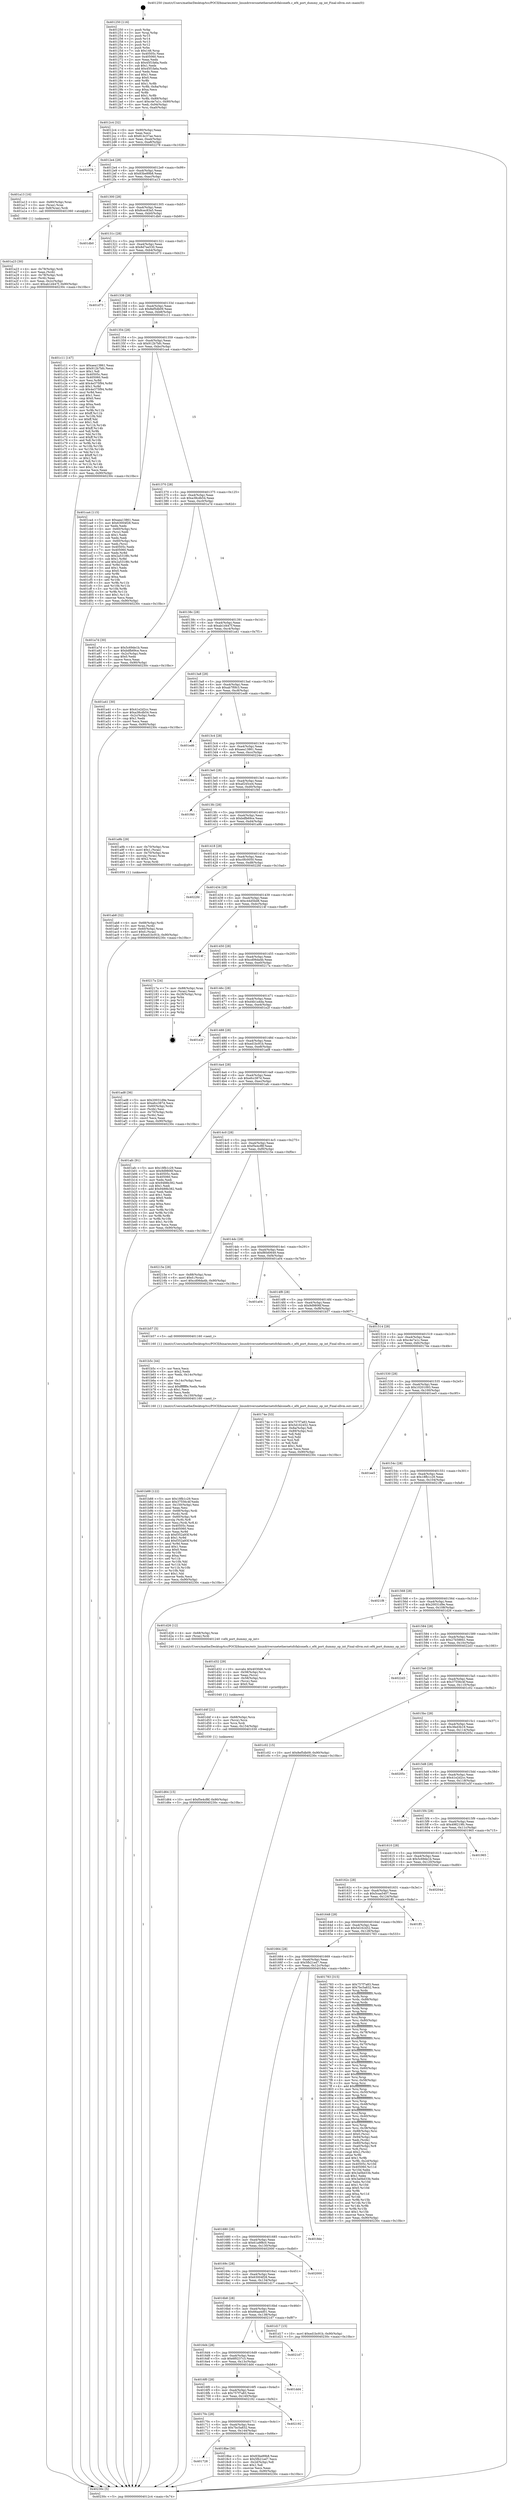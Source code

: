 digraph "0x401250" {
  label = "0x401250 (/mnt/c/Users/mathe/Desktop/tcc/POCII/binaries/extr_linuxdriversnetethernetsfcfalconefx.c_ef4_port_dummy_op_int_Final-ollvm.out::main(0))"
  labelloc = "t"
  node[shape=record]

  Entry [label="",width=0.3,height=0.3,shape=circle,fillcolor=black,style=filled]
  "0x4012c4" [label="{
     0x4012c4 [32]\l
     | [instrs]\l
     &nbsp;&nbsp;0x4012c4 \<+6\>: mov -0x90(%rbp),%eax\l
     &nbsp;&nbsp;0x4012ca \<+2\>: mov %eax,%ecx\l
     &nbsp;&nbsp;0x4012cc \<+6\>: sub $0x814c37ae,%ecx\l
     &nbsp;&nbsp;0x4012d2 \<+6\>: mov %eax,-0xa4(%rbp)\l
     &nbsp;&nbsp;0x4012d8 \<+6\>: mov %ecx,-0xa8(%rbp)\l
     &nbsp;&nbsp;0x4012de \<+6\>: je 0000000000402278 \<main+0x1028\>\l
  }"]
  "0x402278" [label="{
     0x402278\l
  }", style=dashed]
  "0x4012e4" [label="{
     0x4012e4 [28]\l
     | [instrs]\l
     &nbsp;&nbsp;0x4012e4 \<+5\>: jmp 00000000004012e9 \<main+0x99\>\l
     &nbsp;&nbsp;0x4012e9 \<+6\>: mov -0xa4(%rbp),%eax\l
     &nbsp;&nbsp;0x4012ef \<+5\>: sub $0x83be89b8,%eax\l
     &nbsp;&nbsp;0x4012f4 \<+6\>: mov %eax,-0xac(%rbp)\l
     &nbsp;&nbsp;0x4012fa \<+6\>: je 0000000000401a13 \<main+0x7c3\>\l
  }"]
  Exit [label="",width=0.3,height=0.3,shape=circle,fillcolor=black,style=filled,peripheries=2]
  "0x401a13" [label="{
     0x401a13 [16]\l
     | [instrs]\l
     &nbsp;&nbsp;0x401a13 \<+4\>: mov -0x80(%rbp),%rax\l
     &nbsp;&nbsp;0x401a17 \<+3\>: mov (%rax),%rax\l
     &nbsp;&nbsp;0x401a1a \<+4\>: mov 0x8(%rax),%rdi\l
     &nbsp;&nbsp;0x401a1e \<+5\>: call 0000000000401060 \<atoi@plt\>\l
     | [calls]\l
     &nbsp;&nbsp;0x401060 \{1\} (unknown)\l
  }"]
  "0x401300" [label="{
     0x401300 [28]\l
     | [instrs]\l
     &nbsp;&nbsp;0x401300 \<+5\>: jmp 0000000000401305 \<main+0xb5\>\l
     &nbsp;&nbsp;0x401305 \<+6\>: mov -0xa4(%rbp),%eax\l
     &nbsp;&nbsp;0x40130b \<+5\>: sub $0x8cec83a5,%eax\l
     &nbsp;&nbsp;0x401310 \<+6\>: mov %eax,-0xb0(%rbp)\l
     &nbsp;&nbsp;0x401316 \<+6\>: je 0000000000401db0 \<main+0xb60\>\l
  }"]
  "0x401d64" [label="{
     0x401d64 [15]\l
     | [instrs]\l
     &nbsp;&nbsp;0x401d64 \<+10\>: movl $0xf5e4cf8f,-0x90(%rbp)\l
     &nbsp;&nbsp;0x401d6e \<+5\>: jmp 000000000040230c \<main+0x10bc\>\l
  }"]
  "0x401db0" [label="{
     0x401db0\l
  }", style=dashed]
  "0x40131c" [label="{
     0x40131c [28]\l
     | [instrs]\l
     &nbsp;&nbsp;0x40131c \<+5\>: jmp 0000000000401321 \<main+0xd1\>\l
     &nbsp;&nbsp;0x401321 \<+6\>: mov -0xa4(%rbp),%eax\l
     &nbsp;&nbsp;0x401327 \<+5\>: sub $0x8d7ee530,%eax\l
     &nbsp;&nbsp;0x40132c \<+6\>: mov %eax,-0xb4(%rbp)\l
     &nbsp;&nbsp;0x401332 \<+6\>: je 0000000000401d73 \<main+0xb23\>\l
  }"]
  "0x401d4f" [label="{
     0x401d4f [21]\l
     | [instrs]\l
     &nbsp;&nbsp;0x401d4f \<+4\>: mov -0x68(%rbp),%rcx\l
     &nbsp;&nbsp;0x401d53 \<+3\>: mov (%rcx),%rcx\l
     &nbsp;&nbsp;0x401d56 \<+3\>: mov %rcx,%rdi\l
     &nbsp;&nbsp;0x401d59 \<+6\>: mov %eax,-0x154(%rbp)\l
     &nbsp;&nbsp;0x401d5f \<+5\>: call 0000000000401030 \<free@plt\>\l
     | [calls]\l
     &nbsp;&nbsp;0x401030 \{1\} (unknown)\l
  }"]
  "0x401d73" [label="{
     0x401d73\l
  }", style=dashed]
  "0x401338" [label="{
     0x401338 [28]\l
     | [instrs]\l
     &nbsp;&nbsp;0x401338 \<+5\>: jmp 000000000040133d \<main+0xed\>\l
     &nbsp;&nbsp;0x40133d \<+6\>: mov -0xa4(%rbp),%eax\l
     &nbsp;&nbsp;0x401343 \<+5\>: sub $0x8ef5db09,%eax\l
     &nbsp;&nbsp;0x401348 \<+6\>: mov %eax,-0xb8(%rbp)\l
     &nbsp;&nbsp;0x40134e \<+6\>: je 0000000000401c11 \<main+0x9c1\>\l
  }"]
  "0x401d32" [label="{
     0x401d32 [29]\l
     | [instrs]\l
     &nbsp;&nbsp;0x401d32 \<+10\>: movabs $0x4030d6,%rdi\l
     &nbsp;&nbsp;0x401d3c \<+4\>: mov -0x58(%rbp),%rcx\l
     &nbsp;&nbsp;0x401d40 \<+2\>: mov %eax,(%rcx)\l
     &nbsp;&nbsp;0x401d42 \<+4\>: mov -0x58(%rbp),%rcx\l
     &nbsp;&nbsp;0x401d46 \<+2\>: mov (%rcx),%esi\l
     &nbsp;&nbsp;0x401d48 \<+2\>: mov $0x0,%al\l
     &nbsp;&nbsp;0x401d4a \<+5\>: call 0000000000401040 \<printf@plt\>\l
     | [calls]\l
     &nbsp;&nbsp;0x401040 \{1\} (unknown)\l
  }"]
  "0x401c11" [label="{
     0x401c11 [147]\l
     | [instrs]\l
     &nbsp;&nbsp;0x401c11 \<+5\>: mov $0xaea13861,%eax\l
     &nbsp;&nbsp;0x401c16 \<+5\>: mov $0x912b7bfc,%ecx\l
     &nbsp;&nbsp;0x401c1b \<+2\>: mov $0x1,%dl\l
     &nbsp;&nbsp;0x401c1d \<+7\>: mov 0x40505c,%esi\l
     &nbsp;&nbsp;0x401c24 \<+7\>: mov 0x405060,%edi\l
     &nbsp;&nbsp;0x401c2b \<+3\>: mov %esi,%r8d\l
     &nbsp;&nbsp;0x401c2e \<+7\>: add $0x4e375f94,%r8d\l
     &nbsp;&nbsp;0x401c35 \<+4\>: sub $0x1,%r8d\l
     &nbsp;&nbsp;0x401c39 \<+7\>: sub $0x4e375f94,%r8d\l
     &nbsp;&nbsp;0x401c40 \<+4\>: imul %r8d,%esi\l
     &nbsp;&nbsp;0x401c44 \<+3\>: and $0x1,%esi\l
     &nbsp;&nbsp;0x401c47 \<+3\>: cmp $0x0,%esi\l
     &nbsp;&nbsp;0x401c4a \<+4\>: sete %r9b\l
     &nbsp;&nbsp;0x401c4e \<+3\>: cmp $0xa,%edi\l
     &nbsp;&nbsp;0x401c51 \<+4\>: setl %r10b\l
     &nbsp;&nbsp;0x401c55 \<+3\>: mov %r9b,%r11b\l
     &nbsp;&nbsp;0x401c58 \<+4\>: xor $0xff,%r11b\l
     &nbsp;&nbsp;0x401c5c \<+3\>: mov %r10b,%bl\l
     &nbsp;&nbsp;0x401c5f \<+3\>: xor $0xff,%bl\l
     &nbsp;&nbsp;0x401c62 \<+3\>: xor $0x1,%dl\l
     &nbsp;&nbsp;0x401c65 \<+3\>: mov %r11b,%r14b\l
     &nbsp;&nbsp;0x401c68 \<+4\>: and $0xff,%r14b\l
     &nbsp;&nbsp;0x401c6c \<+3\>: and %dl,%r9b\l
     &nbsp;&nbsp;0x401c6f \<+3\>: mov %bl,%r15b\l
     &nbsp;&nbsp;0x401c72 \<+4\>: and $0xff,%r15b\l
     &nbsp;&nbsp;0x401c76 \<+3\>: and %dl,%r10b\l
     &nbsp;&nbsp;0x401c79 \<+3\>: or %r9b,%r14b\l
     &nbsp;&nbsp;0x401c7c \<+3\>: or %r10b,%r15b\l
     &nbsp;&nbsp;0x401c7f \<+3\>: xor %r15b,%r14b\l
     &nbsp;&nbsp;0x401c82 \<+3\>: or %bl,%r11b\l
     &nbsp;&nbsp;0x401c85 \<+4\>: xor $0xff,%r11b\l
     &nbsp;&nbsp;0x401c89 \<+3\>: or $0x1,%dl\l
     &nbsp;&nbsp;0x401c8c \<+3\>: and %dl,%r11b\l
     &nbsp;&nbsp;0x401c8f \<+3\>: or %r11b,%r14b\l
     &nbsp;&nbsp;0x401c92 \<+4\>: test $0x1,%r14b\l
     &nbsp;&nbsp;0x401c96 \<+3\>: cmovne %ecx,%eax\l
     &nbsp;&nbsp;0x401c99 \<+6\>: mov %eax,-0x90(%rbp)\l
     &nbsp;&nbsp;0x401c9f \<+5\>: jmp 000000000040230c \<main+0x10bc\>\l
  }"]
  "0x401354" [label="{
     0x401354 [28]\l
     | [instrs]\l
     &nbsp;&nbsp;0x401354 \<+5\>: jmp 0000000000401359 \<main+0x109\>\l
     &nbsp;&nbsp;0x401359 \<+6\>: mov -0xa4(%rbp),%eax\l
     &nbsp;&nbsp;0x40135f \<+5\>: sub $0x912b7bfc,%eax\l
     &nbsp;&nbsp;0x401364 \<+6\>: mov %eax,-0xbc(%rbp)\l
     &nbsp;&nbsp;0x40136a \<+6\>: je 0000000000401ca4 \<main+0xa54\>\l
  }"]
  "0x401b88" [label="{
     0x401b88 [122]\l
     | [instrs]\l
     &nbsp;&nbsp;0x401b88 \<+5\>: mov $0x18fb1c29,%ecx\l
     &nbsp;&nbsp;0x401b8d \<+5\>: mov $0x37556c4f,%edx\l
     &nbsp;&nbsp;0x401b92 \<+6\>: mov -0x150(%rbp),%esi\l
     &nbsp;&nbsp;0x401b98 \<+3\>: imul %eax,%esi\l
     &nbsp;&nbsp;0x401b9b \<+4\>: mov -0x68(%rbp),%rdi\l
     &nbsp;&nbsp;0x401b9f \<+3\>: mov (%rdi),%rdi\l
     &nbsp;&nbsp;0x401ba2 \<+4\>: mov -0x60(%rbp),%r8\l
     &nbsp;&nbsp;0x401ba6 \<+3\>: movslq (%r8),%r8\l
     &nbsp;&nbsp;0x401ba9 \<+4\>: mov %esi,(%rdi,%r8,4)\l
     &nbsp;&nbsp;0x401bad \<+7\>: mov 0x40505c,%eax\l
     &nbsp;&nbsp;0x401bb4 \<+7\>: mov 0x405060,%esi\l
     &nbsp;&nbsp;0x401bbb \<+3\>: mov %eax,%r9d\l
     &nbsp;&nbsp;0x401bbe \<+7\>: sub $0xf352a93f,%r9d\l
     &nbsp;&nbsp;0x401bc5 \<+4\>: sub $0x1,%r9d\l
     &nbsp;&nbsp;0x401bc9 \<+7\>: add $0xf352a93f,%r9d\l
     &nbsp;&nbsp;0x401bd0 \<+4\>: imul %r9d,%eax\l
     &nbsp;&nbsp;0x401bd4 \<+3\>: and $0x1,%eax\l
     &nbsp;&nbsp;0x401bd7 \<+3\>: cmp $0x0,%eax\l
     &nbsp;&nbsp;0x401bda \<+4\>: sete %r10b\l
     &nbsp;&nbsp;0x401bde \<+3\>: cmp $0xa,%esi\l
     &nbsp;&nbsp;0x401be1 \<+4\>: setl %r11b\l
     &nbsp;&nbsp;0x401be5 \<+3\>: mov %r10b,%bl\l
     &nbsp;&nbsp;0x401be8 \<+3\>: and %r11b,%bl\l
     &nbsp;&nbsp;0x401beb \<+3\>: xor %r11b,%r10b\l
     &nbsp;&nbsp;0x401bee \<+3\>: or %r10b,%bl\l
     &nbsp;&nbsp;0x401bf1 \<+3\>: test $0x1,%bl\l
     &nbsp;&nbsp;0x401bf4 \<+3\>: cmovne %edx,%ecx\l
     &nbsp;&nbsp;0x401bf7 \<+6\>: mov %ecx,-0x90(%rbp)\l
     &nbsp;&nbsp;0x401bfd \<+5\>: jmp 000000000040230c \<main+0x10bc\>\l
  }"]
  "0x401ca4" [label="{
     0x401ca4 [115]\l
     | [instrs]\l
     &nbsp;&nbsp;0x401ca4 \<+5\>: mov $0xaea13861,%eax\l
     &nbsp;&nbsp;0x401ca9 \<+5\>: mov $0x63004f28,%ecx\l
     &nbsp;&nbsp;0x401cae \<+2\>: xor %edx,%edx\l
     &nbsp;&nbsp;0x401cb0 \<+4\>: mov -0x60(%rbp),%rsi\l
     &nbsp;&nbsp;0x401cb4 \<+2\>: mov (%rsi),%edi\l
     &nbsp;&nbsp;0x401cb6 \<+3\>: sub $0x1,%edx\l
     &nbsp;&nbsp;0x401cb9 \<+2\>: sub %edx,%edi\l
     &nbsp;&nbsp;0x401cbb \<+4\>: mov -0x60(%rbp),%rsi\l
     &nbsp;&nbsp;0x401cbf \<+2\>: mov %edi,(%rsi)\l
     &nbsp;&nbsp;0x401cc1 \<+7\>: mov 0x40505c,%edx\l
     &nbsp;&nbsp;0x401cc8 \<+7\>: mov 0x405060,%edi\l
     &nbsp;&nbsp;0x401ccf \<+3\>: mov %edx,%r8d\l
     &nbsp;&nbsp;0x401cd2 \<+7\>: sub $0x2a5318fc,%r8d\l
     &nbsp;&nbsp;0x401cd9 \<+4\>: sub $0x1,%r8d\l
     &nbsp;&nbsp;0x401cdd \<+7\>: add $0x2a5318fc,%r8d\l
     &nbsp;&nbsp;0x401ce4 \<+4\>: imul %r8d,%edx\l
     &nbsp;&nbsp;0x401ce8 \<+3\>: and $0x1,%edx\l
     &nbsp;&nbsp;0x401ceb \<+3\>: cmp $0x0,%edx\l
     &nbsp;&nbsp;0x401cee \<+4\>: sete %r9b\l
     &nbsp;&nbsp;0x401cf2 \<+3\>: cmp $0xa,%edi\l
     &nbsp;&nbsp;0x401cf5 \<+4\>: setl %r10b\l
     &nbsp;&nbsp;0x401cf9 \<+3\>: mov %r9b,%r11b\l
     &nbsp;&nbsp;0x401cfc \<+3\>: and %r10b,%r11b\l
     &nbsp;&nbsp;0x401cff \<+3\>: xor %r10b,%r9b\l
     &nbsp;&nbsp;0x401d02 \<+3\>: or %r9b,%r11b\l
     &nbsp;&nbsp;0x401d05 \<+4\>: test $0x1,%r11b\l
     &nbsp;&nbsp;0x401d09 \<+3\>: cmovne %ecx,%eax\l
     &nbsp;&nbsp;0x401d0c \<+6\>: mov %eax,-0x90(%rbp)\l
     &nbsp;&nbsp;0x401d12 \<+5\>: jmp 000000000040230c \<main+0x10bc\>\l
  }"]
  "0x401370" [label="{
     0x401370 [28]\l
     | [instrs]\l
     &nbsp;&nbsp;0x401370 \<+5\>: jmp 0000000000401375 \<main+0x125\>\l
     &nbsp;&nbsp;0x401375 \<+6\>: mov -0xa4(%rbp),%eax\l
     &nbsp;&nbsp;0x40137b \<+5\>: sub $0xa38cdb54,%eax\l
     &nbsp;&nbsp;0x401380 \<+6\>: mov %eax,-0xc0(%rbp)\l
     &nbsp;&nbsp;0x401386 \<+6\>: je 0000000000401a7d \<main+0x82d\>\l
  }"]
  "0x401b5c" [label="{
     0x401b5c [44]\l
     | [instrs]\l
     &nbsp;&nbsp;0x401b5c \<+2\>: xor %ecx,%ecx\l
     &nbsp;&nbsp;0x401b5e \<+5\>: mov $0x2,%edx\l
     &nbsp;&nbsp;0x401b63 \<+6\>: mov %edx,-0x14c(%rbp)\l
     &nbsp;&nbsp;0x401b69 \<+1\>: cltd\l
     &nbsp;&nbsp;0x401b6a \<+6\>: mov -0x14c(%rbp),%esi\l
     &nbsp;&nbsp;0x401b70 \<+2\>: idiv %esi\l
     &nbsp;&nbsp;0x401b72 \<+6\>: imul $0xfffffffe,%edx,%edx\l
     &nbsp;&nbsp;0x401b78 \<+3\>: sub $0x1,%ecx\l
     &nbsp;&nbsp;0x401b7b \<+2\>: sub %ecx,%edx\l
     &nbsp;&nbsp;0x401b7d \<+6\>: mov %edx,-0x150(%rbp)\l
     &nbsp;&nbsp;0x401b83 \<+5\>: call 0000000000401160 \<next_i\>\l
     | [calls]\l
     &nbsp;&nbsp;0x401160 \{1\} (/mnt/c/Users/mathe/Desktop/tcc/POCII/binaries/extr_linuxdriversnetethernetsfcfalconefx.c_ef4_port_dummy_op_int_Final-ollvm.out::next_i)\l
  }"]
  "0x401a7d" [label="{
     0x401a7d [30]\l
     | [instrs]\l
     &nbsp;&nbsp;0x401a7d \<+5\>: mov $0x5c69de1b,%eax\l
     &nbsp;&nbsp;0x401a82 \<+5\>: mov $0xbdfb69ce,%ecx\l
     &nbsp;&nbsp;0x401a87 \<+3\>: mov -0x2c(%rbp),%edx\l
     &nbsp;&nbsp;0x401a8a \<+3\>: cmp $0x0,%edx\l
     &nbsp;&nbsp;0x401a8d \<+3\>: cmove %ecx,%eax\l
     &nbsp;&nbsp;0x401a90 \<+6\>: mov %eax,-0x90(%rbp)\l
     &nbsp;&nbsp;0x401a96 \<+5\>: jmp 000000000040230c \<main+0x10bc\>\l
  }"]
  "0x40138c" [label="{
     0x40138c [28]\l
     | [instrs]\l
     &nbsp;&nbsp;0x40138c \<+5\>: jmp 0000000000401391 \<main+0x141\>\l
     &nbsp;&nbsp;0x401391 \<+6\>: mov -0xa4(%rbp),%eax\l
     &nbsp;&nbsp;0x401397 \<+5\>: sub $0xab1d447f,%eax\l
     &nbsp;&nbsp;0x40139c \<+6\>: mov %eax,-0xc4(%rbp)\l
     &nbsp;&nbsp;0x4013a2 \<+6\>: je 0000000000401a41 \<main+0x7f1\>\l
  }"]
  "0x401ab8" [label="{
     0x401ab8 [32]\l
     | [instrs]\l
     &nbsp;&nbsp;0x401ab8 \<+4\>: mov -0x68(%rbp),%rdi\l
     &nbsp;&nbsp;0x401abc \<+3\>: mov %rax,(%rdi)\l
     &nbsp;&nbsp;0x401abf \<+4\>: mov -0x60(%rbp),%rax\l
     &nbsp;&nbsp;0x401ac3 \<+6\>: movl $0x0,(%rax)\l
     &nbsp;&nbsp;0x401ac9 \<+10\>: movl $0xed1bc91b,-0x90(%rbp)\l
     &nbsp;&nbsp;0x401ad3 \<+5\>: jmp 000000000040230c \<main+0x10bc\>\l
  }"]
  "0x401a41" [label="{
     0x401a41 [30]\l
     | [instrs]\l
     &nbsp;&nbsp;0x401a41 \<+5\>: mov $0x41e2d2cc,%eax\l
     &nbsp;&nbsp;0x401a46 \<+5\>: mov $0xa38cdb54,%ecx\l
     &nbsp;&nbsp;0x401a4b \<+3\>: mov -0x2c(%rbp),%edx\l
     &nbsp;&nbsp;0x401a4e \<+3\>: cmp $0x1,%edx\l
     &nbsp;&nbsp;0x401a51 \<+3\>: cmovl %ecx,%eax\l
     &nbsp;&nbsp;0x401a54 \<+6\>: mov %eax,-0x90(%rbp)\l
     &nbsp;&nbsp;0x401a5a \<+5\>: jmp 000000000040230c \<main+0x10bc\>\l
  }"]
  "0x4013a8" [label="{
     0x4013a8 [28]\l
     | [instrs]\l
     &nbsp;&nbsp;0x4013a8 \<+5\>: jmp 00000000004013ad \<main+0x15d\>\l
     &nbsp;&nbsp;0x4013ad \<+6\>: mov -0xa4(%rbp),%eax\l
     &nbsp;&nbsp;0x4013b3 \<+5\>: sub $0xab7f0fc3,%eax\l
     &nbsp;&nbsp;0x4013b8 \<+6\>: mov %eax,-0xc8(%rbp)\l
     &nbsp;&nbsp;0x4013be \<+6\>: je 0000000000401ed6 \<main+0xc86\>\l
  }"]
  "0x401a23" [label="{
     0x401a23 [30]\l
     | [instrs]\l
     &nbsp;&nbsp;0x401a23 \<+4\>: mov -0x78(%rbp),%rdi\l
     &nbsp;&nbsp;0x401a27 \<+2\>: mov %eax,(%rdi)\l
     &nbsp;&nbsp;0x401a29 \<+4\>: mov -0x78(%rbp),%rdi\l
     &nbsp;&nbsp;0x401a2d \<+2\>: mov (%rdi),%eax\l
     &nbsp;&nbsp;0x401a2f \<+3\>: mov %eax,-0x2c(%rbp)\l
     &nbsp;&nbsp;0x401a32 \<+10\>: movl $0xab1d447f,-0x90(%rbp)\l
     &nbsp;&nbsp;0x401a3c \<+5\>: jmp 000000000040230c \<main+0x10bc\>\l
  }"]
  "0x401ed6" [label="{
     0x401ed6\l
  }", style=dashed]
  "0x4013c4" [label="{
     0x4013c4 [28]\l
     | [instrs]\l
     &nbsp;&nbsp;0x4013c4 \<+5\>: jmp 00000000004013c9 \<main+0x179\>\l
     &nbsp;&nbsp;0x4013c9 \<+6\>: mov -0xa4(%rbp),%eax\l
     &nbsp;&nbsp;0x4013cf \<+5\>: sub $0xaea13861,%eax\l
     &nbsp;&nbsp;0x4013d4 \<+6\>: mov %eax,-0xcc(%rbp)\l
     &nbsp;&nbsp;0x4013da \<+6\>: je 000000000040224e \<main+0xffe\>\l
  }"]
  "0x401728" [label="{
     0x401728\l
  }", style=dashed]
  "0x40224e" [label="{
     0x40224e\l
  }", style=dashed]
  "0x4013e0" [label="{
     0x4013e0 [28]\l
     | [instrs]\l
     &nbsp;&nbsp;0x4013e0 \<+5\>: jmp 00000000004013e5 \<main+0x195\>\l
     &nbsp;&nbsp;0x4013e5 \<+6\>: mov -0xa4(%rbp),%eax\l
     &nbsp;&nbsp;0x4013eb \<+5\>: sub $0xaf245ce4,%eax\l
     &nbsp;&nbsp;0x4013f0 \<+6\>: mov %eax,-0xd0(%rbp)\l
     &nbsp;&nbsp;0x4013f6 \<+6\>: je 0000000000401f40 \<main+0xcf0\>\l
  }"]
  "0x4018be" [label="{
     0x4018be [30]\l
     | [instrs]\l
     &nbsp;&nbsp;0x4018be \<+5\>: mov $0x83be89b8,%eax\l
     &nbsp;&nbsp;0x4018c3 \<+5\>: mov $0x5fb21ed7,%ecx\l
     &nbsp;&nbsp;0x4018c8 \<+3\>: mov -0x2d(%rbp),%dl\l
     &nbsp;&nbsp;0x4018cb \<+3\>: test $0x1,%dl\l
     &nbsp;&nbsp;0x4018ce \<+3\>: cmovne %ecx,%eax\l
     &nbsp;&nbsp;0x4018d1 \<+6\>: mov %eax,-0x90(%rbp)\l
     &nbsp;&nbsp;0x4018d7 \<+5\>: jmp 000000000040230c \<main+0x10bc\>\l
  }"]
  "0x401f40" [label="{
     0x401f40\l
  }", style=dashed]
  "0x4013fc" [label="{
     0x4013fc [28]\l
     | [instrs]\l
     &nbsp;&nbsp;0x4013fc \<+5\>: jmp 0000000000401401 \<main+0x1b1\>\l
     &nbsp;&nbsp;0x401401 \<+6\>: mov -0xa4(%rbp),%eax\l
     &nbsp;&nbsp;0x401407 \<+5\>: sub $0xbdfb69ce,%eax\l
     &nbsp;&nbsp;0x40140c \<+6\>: mov %eax,-0xd4(%rbp)\l
     &nbsp;&nbsp;0x401412 \<+6\>: je 0000000000401a9b \<main+0x84b\>\l
  }"]
  "0x40170c" [label="{
     0x40170c [28]\l
     | [instrs]\l
     &nbsp;&nbsp;0x40170c \<+5\>: jmp 0000000000401711 \<main+0x4c1\>\l
     &nbsp;&nbsp;0x401711 \<+6\>: mov -0xa4(%rbp),%eax\l
     &nbsp;&nbsp;0x401717 \<+5\>: sub $0x7bc5a832,%eax\l
     &nbsp;&nbsp;0x40171c \<+6\>: mov %eax,-0x144(%rbp)\l
     &nbsp;&nbsp;0x401722 \<+6\>: je 00000000004018be \<main+0x66e\>\l
  }"]
  "0x401a9b" [label="{
     0x401a9b [29]\l
     | [instrs]\l
     &nbsp;&nbsp;0x401a9b \<+4\>: mov -0x70(%rbp),%rax\l
     &nbsp;&nbsp;0x401a9f \<+6\>: movl $0x1,(%rax)\l
     &nbsp;&nbsp;0x401aa5 \<+4\>: mov -0x70(%rbp),%rax\l
     &nbsp;&nbsp;0x401aa9 \<+3\>: movslq (%rax),%rax\l
     &nbsp;&nbsp;0x401aac \<+4\>: shl $0x2,%rax\l
     &nbsp;&nbsp;0x401ab0 \<+3\>: mov %rax,%rdi\l
     &nbsp;&nbsp;0x401ab3 \<+5\>: call 0000000000401050 \<malloc@plt\>\l
     | [calls]\l
     &nbsp;&nbsp;0x401050 \{1\} (unknown)\l
  }"]
  "0x401418" [label="{
     0x401418 [28]\l
     | [instrs]\l
     &nbsp;&nbsp;0x401418 \<+5\>: jmp 000000000040141d \<main+0x1cd\>\l
     &nbsp;&nbsp;0x40141d \<+6\>: mov -0xa4(%rbp),%eax\l
     &nbsp;&nbsp;0x401423 \<+5\>: sub $0xc0fc0050,%eax\l
     &nbsp;&nbsp;0x401428 \<+6\>: mov %eax,-0xd8(%rbp)\l
     &nbsp;&nbsp;0x40142e \<+6\>: je 00000000004022fd \<main+0x10ad\>\l
  }"]
  "0x402192" [label="{
     0x402192\l
  }", style=dashed]
  "0x4022fd" [label="{
     0x4022fd\l
  }", style=dashed]
  "0x401434" [label="{
     0x401434 [28]\l
     | [instrs]\l
     &nbsp;&nbsp;0x401434 \<+5\>: jmp 0000000000401439 \<main+0x1e9\>\l
     &nbsp;&nbsp;0x401439 \<+6\>: mov -0xa4(%rbp),%eax\l
     &nbsp;&nbsp;0x40143f \<+5\>: sub $0xc44d5bd8,%eax\l
     &nbsp;&nbsp;0x401444 \<+6\>: mov %eax,-0xdc(%rbp)\l
     &nbsp;&nbsp;0x40144a \<+6\>: je 000000000040214f \<main+0xeff\>\l
  }"]
  "0x4016f0" [label="{
     0x4016f0 [28]\l
     | [instrs]\l
     &nbsp;&nbsp;0x4016f0 \<+5\>: jmp 00000000004016f5 \<main+0x4a5\>\l
     &nbsp;&nbsp;0x4016f5 \<+6\>: mov -0xa4(%rbp),%eax\l
     &nbsp;&nbsp;0x4016fb \<+5\>: sub $0x757f7a83,%eax\l
     &nbsp;&nbsp;0x401700 \<+6\>: mov %eax,-0x140(%rbp)\l
     &nbsp;&nbsp;0x401706 \<+6\>: je 0000000000402192 \<main+0xf42\>\l
  }"]
  "0x40214f" [label="{
     0x40214f\l
  }", style=dashed]
  "0x401450" [label="{
     0x401450 [28]\l
     | [instrs]\l
     &nbsp;&nbsp;0x401450 \<+5\>: jmp 0000000000401455 \<main+0x205\>\l
     &nbsp;&nbsp;0x401455 \<+6\>: mov -0xa4(%rbp),%eax\l
     &nbsp;&nbsp;0x40145b \<+5\>: sub $0xcd06da4b,%eax\l
     &nbsp;&nbsp;0x401460 \<+6\>: mov %eax,-0xe0(%rbp)\l
     &nbsp;&nbsp;0x401466 \<+6\>: je 000000000040217a \<main+0xf2a\>\l
  }"]
  "0x401dd4" [label="{
     0x401dd4\l
  }", style=dashed]
  "0x40217a" [label="{
     0x40217a [24]\l
     | [instrs]\l
     &nbsp;&nbsp;0x40217a \<+7\>: mov -0x88(%rbp),%rax\l
     &nbsp;&nbsp;0x402181 \<+2\>: mov (%rax),%eax\l
     &nbsp;&nbsp;0x402183 \<+4\>: lea -0x28(%rbp),%rsp\l
     &nbsp;&nbsp;0x402187 \<+1\>: pop %rbx\l
     &nbsp;&nbsp;0x402188 \<+2\>: pop %r12\l
     &nbsp;&nbsp;0x40218a \<+2\>: pop %r13\l
     &nbsp;&nbsp;0x40218c \<+2\>: pop %r14\l
     &nbsp;&nbsp;0x40218e \<+2\>: pop %r15\l
     &nbsp;&nbsp;0x402190 \<+1\>: pop %rbp\l
     &nbsp;&nbsp;0x402191 \<+1\>: ret\l
  }"]
  "0x40146c" [label="{
     0x40146c [28]\l
     | [instrs]\l
     &nbsp;&nbsp;0x40146c \<+5\>: jmp 0000000000401471 \<main+0x221\>\l
     &nbsp;&nbsp;0x401471 \<+6\>: mov -0xa4(%rbp),%eax\l
     &nbsp;&nbsp;0x401477 \<+5\>: sub $0xd4b1a4da,%eax\l
     &nbsp;&nbsp;0x40147c \<+6\>: mov %eax,-0xe4(%rbp)\l
     &nbsp;&nbsp;0x401482 \<+6\>: je 0000000000401e2f \<main+0xbdf\>\l
  }"]
  "0x4016d4" [label="{
     0x4016d4 [28]\l
     | [instrs]\l
     &nbsp;&nbsp;0x4016d4 \<+5\>: jmp 00000000004016d9 \<main+0x489\>\l
     &nbsp;&nbsp;0x4016d9 \<+6\>: mov -0xa4(%rbp),%eax\l
     &nbsp;&nbsp;0x4016df \<+5\>: sub $0x6f0237c3,%eax\l
     &nbsp;&nbsp;0x4016e4 \<+6\>: mov %eax,-0x13c(%rbp)\l
     &nbsp;&nbsp;0x4016ea \<+6\>: je 0000000000401dd4 \<main+0xb84\>\l
  }"]
  "0x401e2f" [label="{
     0x401e2f\l
  }", style=dashed]
  "0x401488" [label="{
     0x401488 [28]\l
     | [instrs]\l
     &nbsp;&nbsp;0x401488 \<+5\>: jmp 000000000040148d \<main+0x23d\>\l
     &nbsp;&nbsp;0x40148d \<+6\>: mov -0xa4(%rbp),%eax\l
     &nbsp;&nbsp;0x401493 \<+5\>: sub $0xed1bc91b,%eax\l
     &nbsp;&nbsp;0x401498 \<+6\>: mov %eax,-0xe8(%rbp)\l
     &nbsp;&nbsp;0x40149e \<+6\>: je 0000000000401ad8 \<main+0x888\>\l
  }"]
  "0x4021d7" [label="{
     0x4021d7\l
  }", style=dashed]
  "0x401ad8" [label="{
     0x401ad8 [36]\l
     | [instrs]\l
     &nbsp;&nbsp;0x401ad8 \<+5\>: mov $0x20031d9e,%eax\l
     &nbsp;&nbsp;0x401add \<+5\>: mov $0xefcc387d,%ecx\l
     &nbsp;&nbsp;0x401ae2 \<+4\>: mov -0x60(%rbp),%rdx\l
     &nbsp;&nbsp;0x401ae6 \<+2\>: mov (%rdx),%esi\l
     &nbsp;&nbsp;0x401ae8 \<+4\>: mov -0x70(%rbp),%rdx\l
     &nbsp;&nbsp;0x401aec \<+2\>: cmp (%rdx),%esi\l
     &nbsp;&nbsp;0x401aee \<+3\>: cmovl %ecx,%eax\l
     &nbsp;&nbsp;0x401af1 \<+6\>: mov %eax,-0x90(%rbp)\l
     &nbsp;&nbsp;0x401af7 \<+5\>: jmp 000000000040230c \<main+0x10bc\>\l
  }"]
  "0x4014a4" [label="{
     0x4014a4 [28]\l
     | [instrs]\l
     &nbsp;&nbsp;0x4014a4 \<+5\>: jmp 00000000004014a9 \<main+0x259\>\l
     &nbsp;&nbsp;0x4014a9 \<+6\>: mov -0xa4(%rbp),%eax\l
     &nbsp;&nbsp;0x4014af \<+5\>: sub $0xefcc387d,%eax\l
     &nbsp;&nbsp;0x4014b4 \<+6\>: mov %eax,-0xec(%rbp)\l
     &nbsp;&nbsp;0x4014ba \<+6\>: je 0000000000401afc \<main+0x8ac\>\l
  }"]
  "0x4016b8" [label="{
     0x4016b8 [28]\l
     | [instrs]\l
     &nbsp;&nbsp;0x4016b8 \<+5\>: jmp 00000000004016bd \<main+0x46d\>\l
     &nbsp;&nbsp;0x4016bd \<+6\>: mov -0xa4(%rbp),%eax\l
     &nbsp;&nbsp;0x4016c3 \<+5\>: sub $0x66aa4d01,%eax\l
     &nbsp;&nbsp;0x4016c8 \<+6\>: mov %eax,-0x138(%rbp)\l
     &nbsp;&nbsp;0x4016ce \<+6\>: je 00000000004021d7 \<main+0xf87\>\l
  }"]
  "0x401afc" [label="{
     0x401afc [91]\l
     | [instrs]\l
     &nbsp;&nbsp;0x401afc \<+5\>: mov $0x18fb1c29,%eax\l
     &nbsp;&nbsp;0x401b01 \<+5\>: mov $0x9d9806f,%ecx\l
     &nbsp;&nbsp;0x401b06 \<+7\>: mov 0x40505c,%edx\l
     &nbsp;&nbsp;0x401b0d \<+7\>: mov 0x405060,%esi\l
     &nbsp;&nbsp;0x401b14 \<+2\>: mov %edx,%edi\l
     &nbsp;&nbsp;0x401b16 \<+6\>: sub $0x9488b382,%edi\l
     &nbsp;&nbsp;0x401b1c \<+3\>: sub $0x1,%edi\l
     &nbsp;&nbsp;0x401b1f \<+6\>: add $0x9488b382,%edi\l
     &nbsp;&nbsp;0x401b25 \<+3\>: imul %edi,%edx\l
     &nbsp;&nbsp;0x401b28 \<+3\>: and $0x1,%edx\l
     &nbsp;&nbsp;0x401b2b \<+3\>: cmp $0x0,%edx\l
     &nbsp;&nbsp;0x401b2e \<+4\>: sete %r8b\l
     &nbsp;&nbsp;0x401b32 \<+3\>: cmp $0xa,%esi\l
     &nbsp;&nbsp;0x401b35 \<+4\>: setl %r9b\l
     &nbsp;&nbsp;0x401b39 \<+3\>: mov %r8b,%r10b\l
     &nbsp;&nbsp;0x401b3c \<+3\>: and %r9b,%r10b\l
     &nbsp;&nbsp;0x401b3f \<+3\>: xor %r9b,%r8b\l
     &nbsp;&nbsp;0x401b42 \<+3\>: or %r8b,%r10b\l
     &nbsp;&nbsp;0x401b45 \<+4\>: test $0x1,%r10b\l
     &nbsp;&nbsp;0x401b49 \<+3\>: cmovne %ecx,%eax\l
     &nbsp;&nbsp;0x401b4c \<+6\>: mov %eax,-0x90(%rbp)\l
     &nbsp;&nbsp;0x401b52 \<+5\>: jmp 000000000040230c \<main+0x10bc\>\l
  }"]
  "0x4014c0" [label="{
     0x4014c0 [28]\l
     | [instrs]\l
     &nbsp;&nbsp;0x4014c0 \<+5\>: jmp 00000000004014c5 \<main+0x275\>\l
     &nbsp;&nbsp;0x4014c5 \<+6\>: mov -0xa4(%rbp),%eax\l
     &nbsp;&nbsp;0x4014cb \<+5\>: sub $0xf5e4cf8f,%eax\l
     &nbsp;&nbsp;0x4014d0 \<+6\>: mov %eax,-0xf0(%rbp)\l
     &nbsp;&nbsp;0x4014d6 \<+6\>: je 000000000040215e \<main+0xf0e\>\l
  }"]
  "0x401d17" [label="{
     0x401d17 [15]\l
     | [instrs]\l
     &nbsp;&nbsp;0x401d17 \<+10\>: movl $0xed1bc91b,-0x90(%rbp)\l
     &nbsp;&nbsp;0x401d21 \<+5\>: jmp 000000000040230c \<main+0x10bc\>\l
  }"]
  "0x40215e" [label="{
     0x40215e [28]\l
     | [instrs]\l
     &nbsp;&nbsp;0x40215e \<+7\>: mov -0x88(%rbp),%rax\l
     &nbsp;&nbsp;0x402165 \<+6\>: movl $0x0,(%rax)\l
     &nbsp;&nbsp;0x40216b \<+10\>: movl $0xcd06da4b,-0x90(%rbp)\l
     &nbsp;&nbsp;0x402175 \<+5\>: jmp 000000000040230c \<main+0x10bc\>\l
  }"]
  "0x4014dc" [label="{
     0x4014dc [28]\l
     | [instrs]\l
     &nbsp;&nbsp;0x4014dc \<+5\>: jmp 00000000004014e1 \<main+0x291\>\l
     &nbsp;&nbsp;0x4014e1 \<+6\>: mov -0xa4(%rbp),%eax\l
     &nbsp;&nbsp;0x4014e7 \<+5\>: sub $0xf80d0649,%eax\l
     &nbsp;&nbsp;0x4014ec \<+6\>: mov %eax,-0xf4(%rbp)\l
     &nbsp;&nbsp;0x4014f2 \<+6\>: je 0000000000401a04 \<main+0x7b4\>\l
  }"]
  "0x40169c" [label="{
     0x40169c [28]\l
     | [instrs]\l
     &nbsp;&nbsp;0x40169c \<+5\>: jmp 00000000004016a1 \<main+0x451\>\l
     &nbsp;&nbsp;0x4016a1 \<+6\>: mov -0xa4(%rbp),%eax\l
     &nbsp;&nbsp;0x4016a7 \<+5\>: sub $0x63004f28,%eax\l
     &nbsp;&nbsp;0x4016ac \<+6\>: mov %eax,-0x134(%rbp)\l
     &nbsp;&nbsp;0x4016b2 \<+6\>: je 0000000000401d17 \<main+0xac7\>\l
  }"]
  "0x401a04" [label="{
     0x401a04\l
  }", style=dashed]
  "0x4014f8" [label="{
     0x4014f8 [28]\l
     | [instrs]\l
     &nbsp;&nbsp;0x4014f8 \<+5\>: jmp 00000000004014fd \<main+0x2ad\>\l
     &nbsp;&nbsp;0x4014fd \<+6\>: mov -0xa4(%rbp),%eax\l
     &nbsp;&nbsp;0x401503 \<+5\>: sub $0x9d9806f,%eax\l
     &nbsp;&nbsp;0x401508 \<+6\>: mov %eax,-0xf8(%rbp)\l
     &nbsp;&nbsp;0x40150e \<+6\>: je 0000000000401b57 \<main+0x907\>\l
  }"]
  "0x402000" [label="{
     0x402000\l
  }", style=dashed]
  "0x401b57" [label="{
     0x401b57 [5]\l
     | [instrs]\l
     &nbsp;&nbsp;0x401b57 \<+5\>: call 0000000000401160 \<next_i\>\l
     | [calls]\l
     &nbsp;&nbsp;0x401160 \{1\} (/mnt/c/Users/mathe/Desktop/tcc/POCII/binaries/extr_linuxdriversnetethernetsfcfalconefx.c_ef4_port_dummy_op_int_Final-ollvm.out::next_i)\l
  }"]
  "0x401514" [label="{
     0x401514 [28]\l
     | [instrs]\l
     &nbsp;&nbsp;0x401514 \<+5\>: jmp 0000000000401519 \<main+0x2c9\>\l
     &nbsp;&nbsp;0x401519 \<+6\>: mov -0xa4(%rbp),%eax\l
     &nbsp;&nbsp;0x40151f \<+5\>: sub $0xc4e7a1c,%eax\l
     &nbsp;&nbsp;0x401524 \<+6\>: mov %eax,-0xfc(%rbp)\l
     &nbsp;&nbsp;0x40152a \<+6\>: je 000000000040174e \<main+0x4fe\>\l
  }"]
  "0x401680" [label="{
     0x401680 [28]\l
     | [instrs]\l
     &nbsp;&nbsp;0x401680 \<+5\>: jmp 0000000000401685 \<main+0x435\>\l
     &nbsp;&nbsp;0x401685 \<+6\>: mov -0xa4(%rbp),%eax\l
     &nbsp;&nbsp;0x40168b \<+5\>: sub $0x61a9f8c0,%eax\l
     &nbsp;&nbsp;0x401690 \<+6\>: mov %eax,-0x130(%rbp)\l
     &nbsp;&nbsp;0x401696 \<+6\>: je 0000000000402000 \<main+0xdb0\>\l
  }"]
  "0x40174e" [label="{
     0x40174e [53]\l
     | [instrs]\l
     &nbsp;&nbsp;0x40174e \<+5\>: mov $0x757f7a83,%eax\l
     &nbsp;&nbsp;0x401753 \<+5\>: mov $0x5d162452,%ecx\l
     &nbsp;&nbsp;0x401758 \<+6\>: mov -0x8a(%rbp),%dl\l
     &nbsp;&nbsp;0x40175e \<+7\>: mov -0x89(%rbp),%sil\l
     &nbsp;&nbsp;0x401765 \<+3\>: mov %dl,%dil\l
     &nbsp;&nbsp;0x401768 \<+3\>: and %sil,%dil\l
     &nbsp;&nbsp;0x40176b \<+3\>: xor %sil,%dl\l
     &nbsp;&nbsp;0x40176e \<+3\>: or %dl,%dil\l
     &nbsp;&nbsp;0x401771 \<+4\>: test $0x1,%dil\l
     &nbsp;&nbsp;0x401775 \<+3\>: cmovne %ecx,%eax\l
     &nbsp;&nbsp;0x401778 \<+6\>: mov %eax,-0x90(%rbp)\l
     &nbsp;&nbsp;0x40177e \<+5\>: jmp 000000000040230c \<main+0x10bc\>\l
  }"]
  "0x401530" [label="{
     0x401530 [28]\l
     | [instrs]\l
     &nbsp;&nbsp;0x401530 \<+5\>: jmp 0000000000401535 \<main+0x2e5\>\l
     &nbsp;&nbsp;0x401535 \<+6\>: mov -0xa4(%rbp),%eax\l
     &nbsp;&nbsp;0x40153b \<+5\>: sub $0x10201093,%eax\l
     &nbsp;&nbsp;0x401540 \<+6\>: mov %eax,-0x100(%rbp)\l
     &nbsp;&nbsp;0x401546 \<+6\>: je 0000000000401ee5 \<main+0xc95\>\l
  }"]
  "0x40230c" [label="{
     0x40230c [5]\l
     | [instrs]\l
     &nbsp;&nbsp;0x40230c \<+5\>: jmp 00000000004012c4 \<main+0x74\>\l
  }"]
  "0x401250" [label="{
     0x401250 [116]\l
     | [instrs]\l
     &nbsp;&nbsp;0x401250 \<+1\>: push %rbp\l
     &nbsp;&nbsp;0x401251 \<+3\>: mov %rsp,%rbp\l
     &nbsp;&nbsp;0x401254 \<+2\>: push %r15\l
     &nbsp;&nbsp;0x401256 \<+2\>: push %r14\l
     &nbsp;&nbsp;0x401258 \<+2\>: push %r13\l
     &nbsp;&nbsp;0x40125a \<+2\>: push %r12\l
     &nbsp;&nbsp;0x40125c \<+1\>: push %rbx\l
     &nbsp;&nbsp;0x40125d \<+7\>: sub $0x148,%rsp\l
     &nbsp;&nbsp;0x401264 \<+7\>: mov 0x40505c,%eax\l
     &nbsp;&nbsp;0x40126b \<+7\>: mov 0x405060,%ecx\l
     &nbsp;&nbsp;0x401272 \<+2\>: mov %eax,%edx\l
     &nbsp;&nbsp;0x401274 \<+6\>: sub $0x45f1fa6a,%edx\l
     &nbsp;&nbsp;0x40127a \<+3\>: sub $0x1,%edx\l
     &nbsp;&nbsp;0x40127d \<+6\>: add $0x45f1fa6a,%edx\l
     &nbsp;&nbsp;0x401283 \<+3\>: imul %edx,%eax\l
     &nbsp;&nbsp;0x401286 \<+3\>: and $0x1,%eax\l
     &nbsp;&nbsp;0x401289 \<+3\>: cmp $0x0,%eax\l
     &nbsp;&nbsp;0x40128c \<+4\>: sete %r8b\l
     &nbsp;&nbsp;0x401290 \<+4\>: and $0x1,%r8b\l
     &nbsp;&nbsp;0x401294 \<+7\>: mov %r8b,-0x8a(%rbp)\l
     &nbsp;&nbsp;0x40129b \<+3\>: cmp $0xa,%ecx\l
     &nbsp;&nbsp;0x40129e \<+4\>: setl %r8b\l
     &nbsp;&nbsp;0x4012a2 \<+4\>: and $0x1,%r8b\l
     &nbsp;&nbsp;0x4012a6 \<+7\>: mov %r8b,-0x89(%rbp)\l
     &nbsp;&nbsp;0x4012ad \<+10\>: movl $0xc4e7a1c,-0x90(%rbp)\l
     &nbsp;&nbsp;0x4012b7 \<+6\>: mov %edi,-0x94(%rbp)\l
     &nbsp;&nbsp;0x4012bd \<+7\>: mov %rsi,-0xa0(%rbp)\l
  }"]
  "0x4018dc" [label="{
     0x4018dc\l
  }", style=dashed]
  "0x401ee5" [label="{
     0x401ee5\l
  }", style=dashed]
  "0x40154c" [label="{
     0x40154c [28]\l
     | [instrs]\l
     &nbsp;&nbsp;0x40154c \<+5\>: jmp 0000000000401551 \<main+0x301\>\l
     &nbsp;&nbsp;0x401551 \<+6\>: mov -0xa4(%rbp),%eax\l
     &nbsp;&nbsp;0x401557 \<+5\>: sub $0x18fb1c29,%eax\l
     &nbsp;&nbsp;0x40155c \<+6\>: mov %eax,-0x104(%rbp)\l
     &nbsp;&nbsp;0x401562 \<+6\>: je 00000000004021f8 \<main+0xfa8\>\l
  }"]
  "0x401664" [label="{
     0x401664 [28]\l
     | [instrs]\l
     &nbsp;&nbsp;0x401664 \<+5\>: jmp 0000000000401669 \<main+0x419\>\l
     &nbsp;&nbsp;0x401669 \<+6\>: mov -0xa4(%rbp),%eax\l
     &nbsp;&nbsp;0x40166f \<+5\>: sub $0x5fb21ed7,%eax\l
     &nbsp;&nbsp;0x401674 \<+6\>: mov %eax,-0x12c(%rbp)\l
     &nbsp;&nbsp;0x40167a \<+6\>: je 00000000004018dc \<main+0x68c\>\l
  }"]
  "0x4021f8" [label="{
     0x4021f8\l
  }", style=dashed]
  "0x401568" [label="{
     0x401568 [28]\l
     | [instrs]\l
     &nbsp;&nbsp;0x401568 \<+5\>: jmp 000000000040156d \<main+0x31d\>\l
     &nbsp;&nbsp;0x40156d \<+6\>: mov -0xa4(%rbp),%eax\l
     &nbsp;&nbsp;0x401573 \<+5\>: sub $0x20031d9e,%eax\l
     &nbsp;&nbsp;0x401578 \<+6\>: mov %eax,-0x108(%rbp)\l
     &nbsp;&nbsp;0x40157e \<+6\>: je 0000000000401d26 \<main+0xad6\>\l
  }"]
  "0x401783" [label="{
     0x401783 [315]\l
     | [instrs]\l
     &nbsp;&nbsp;0x401783 \<+5\>: mov $0x757f7a83,%eax\l
     &nbsp;&nbsp;0x401788 \<+5\>: mov $0x7bc5a832,%ecx\l
     &nbsp;&nbsp;0x40178d \<+3\>: mov %rsp,%rdx\l
     &nbsp;&nbsp;0x401790 \<+4\>: add $0xfffffffffffffff0,%rdx\l
     &nbsp;&nbsp;0x401794 \<+3\>: mov %rdx,%rsp\l
     &nbsp;&nbsp;0x401797 \<+7\>: mov %rdx,-0x88(%rbp)\l
     &nbsp;&nbsp;0x40179e \<+3\>: mov %rsp,%rdx\l
     &nbsp;&nbsp;0x4017a1 \<+4\>: add $0xfffffffffffffff0,%rdx\l
     &nbsp;&nbsp;0x4017a5 \<+3\>: mov %rdx,%rsp\l
     &nbsp;&nbsp;0x4017a8 \<+3\>: mov %rsp,%rsi\l
     &nbsp;&nbsp;0x4017ab \<+4\>: add $0xfffffffffffffff0,%rsi\l
     &nbsp;&nbsp;0x4017af \<+3\>: mov %rsi,%rsp\l
     &nbsp;&nbsp;0x4017b2 \<+4\>: mov %rsi,-0x80(%rbp)\l
     &nbsp;&nbsp;0x4017b6 \<+3\>: mov %rsp,%rsi\l
     &nbsp;&nbsp;0x4017b9 \<+4\>: add $0xfffffffffffffff0,%rsi\l
     &nbsp;&nbsp;0x4017bd \<+3\>: mov %rsi,%rsp\l
     &nbsp;&nbsp;0x4017c0 \<+4\>: mov %rsi,-0x78(%rbp)\l
     &nbsp;&nbsp;0x4017c4 \<+3\>: mov %rsp,%rsi\l
     &nbsp;&nbsp;0x4017c7 \<+4\>: add $0xfffffffffffffff0,%rsi\l
     &nbsp;&nbsp;0x4017cb \<+3\>: mov %rsi,%rsp\l
     &nbsp;&nbsp;0x4017ce \<+4\>: mov %rsi,-0x70(%rbp)\l
     &nbsp;&nbsp;0x4017d2 \<+3\>: mov %rsp,%rsi\l
     &nbsp;&nbsp;0x4017d5 \<+4\>: add $0xfffffffffffffff0,%rsi\l
     &nbsp;&nbsp;0x4017d9 \<+3\>: mov %rsi,%rsp\l
     &nbsp;&nbsp;0x4017dc \<+4\>: mov %rsi,-0x68(%rbp)\l
     &nbsp;&nbsp;0x4017e0 \<+3\>: mov %rsp,%rsi\l
     &nbsp;&nbsp;0x4017e3 \<+4\>: add $0xfffffffffffffff0,%rsi\l
     &nbsp;&nbsp;0x4017e7 \<+3\>: mov %rsi,%rsp\l
     &nbsp;&nbsp;0x4017ea \<+4\>: mov %rsi,-0x60(%rbp)\l
     &nbsp;&nbsp;0x4017ee \<+3\>: mov %rsp,%rsi\l
     &nbsp;&nbsp;0x4017f1 \<+4\>: add $0xfffffffffffffff0,%rsi\l
     &nbsp;&nbsp;0x4017f5 \<+3\>: mov %rsi,%rsp\l
     &nbsp;&nbsp;0x4017f8 \<+4\>: mov %rsi,-0x58(%rbp)\l
     &nbsp;&nbsp;0x4017fc \<+3\>: mov %rsp,%rsi\l
     &nbsp;&nbsp;0x4017ff \<+4\>: add $0xfffffffffffffff0,%rsi\l
     &nbsp;&nbsp;0x401803 \<+3\>: mov %rsi,%rsp\l
     &nbsp;&nbsp;0x401806 \<+4\>: mov %rsi,-0x50(%rbp)\l
     &nbsp;&nbsp;0x40180a \<+3\>: mov %rsp,%rsi\l
     &nbsp;&nbsp;0x40180d \<+4\>: add $0xfffffffffffffff0,%rsi\l
     &nbsp;&nbsp;0x401811 \<+3\>: mov %rsi,%rsp\l
     &nbsp;&nbsp;0x401814 \<+4\>: mov %rsi,-0x48(%rbp)\l
     &nbsp;&nbsp;0x401818 \<+3\>: mov %rsp,%rsi\l
     &nbsp;&nbsp;0x40181b \<+4\>: add $0xfffffffffffffff0,%rsi\l
     &nbsp;&nbsp;0x40181f \<+3\>: mov %rsi,%rsp\l
     &nbsp;&nbsp;0x401822 \<+4\>: mov %rsi,-0x40(%rbp)\l
     &nbsp;&nbsp;0x401826 \<+3\>: mov %rsp,%rsi\l
     &nbsp;&nbsp;0x401829 \<+4\>: add $0xfffffffffffffff0,%rsi\l
     &nbsp;&nbsp;0x40182d \<+3\>: mov %rsi,%rsp\l
     &nbsp;&nbsp;0x401830 \<+4\>: mov %rsi,-0x38(%rbp)\l
     &nbsp;&nbsp;0x401834 \<+7\>: mov -0x88(%rbp),%rsi\l
     &nbsp;&nbsp;0x40183b \<+6\>: movl $0x0,(%rsi)\l
     &nbsp;&nbsp;0x401841 \<+6\>: mov -0x94(%rbp),%edi\l
     &nbsp;&nbsp;0x401847 \<+2\>: mov %edi,(%rdx)\l
     &nbsp;&nbsp;0x401849 \<+4\>: mov -0x80(%rbp),%rsi\l
     &nbsp;&nbsp;0x40184d \<+7\>: mov -0xa0(%rbp),%r8\l
     &nbsp;&nbsp;0x401854 \<+3\>: mov %r8,(%rsi)\l
     &nbsp;&nbsp;0x401857 \<+3\>: cmpl $0x2,(%rdx)\l
     &nbsp;&nbsp;0x40185a \<+4\>: setne %r9b\l
     &nbsp;&nbsp;0x40185e \<+4\>: and $0x1,%r9b\l
     &nbsp;&nbsp;0x401862 \<+4\>: mov %r9b,-0x2d(%rbp)\l
     &nbsp;&nbsp;0x401866 \<+8\>: mov 0x40505c,%r10d\l
     &nbsp;&nbsp;0x40186e \<+8\>: mov 0x405060,%r11d\l
     &nbsp;&nbsp;0x401876 \<+3\>: mov %r10d,%ebx\l
     &nbsp;&nbsp;0x401879 \<+6\>: add $0x3a0bd33b,%ebx\l
     &nbsp;&nbsp;0x40187f \<+3\>: sub $0x1,%ebx\l
     &nbsp;&nbsp;0x401882 \<+6\>: sub $0x3a0bd33b,%ebx\l
     &nbsp;&nbsp;0x401888 \<+4\>: imul %ebx,%r10d\l
     &nbsp;&nbsp;0x40188c \<+4\>: and $0x1,%r10d\l
     &nbsp;&nbsp;0x401890 \<+4\>: cmp $0x0,%r10d\l
     &nbsp;&nbsp;0x401894 \<+4\>: sete %r9b\l
     &nbsp;&nbsp;0x401898 \<+4\>: cmp $0xa,%r11d\l
     &nbsp;&nbsp;0x40189c \<+4\>: setl %r14b\l
     &nbsp;&nbsp;0x4018a0 \<+3\>: mov %r9b,%r15b\l
     &nbsp;&nbsp;0x4018a3 \<+3\>: and %r14b,%r15b\l
     &nbsp;&nbsp;0x4018a6 \<+3\>: xor %r14b,%r9b\l
     &nbsp;&nbsp;0x4018a9 \<+3\>: or %r9b,%r15b\l
     &nbsp;&nbsp;0x4018ac \<+4\>: test $0x1,%r15b\l
     &nbsp;&nbsp;0x4018b0 \<+3\>: cmovne %ecx,%eax\l
     &nbsp;&nbsp;0x4018b3 \<+6\>: mov %eax,-0x90(%rbp)\l
     &nbsp;&nbsp;0x4018b9 \<+5\>: jmp 000000000040230c \<main+0x10bc\>\l
  }"]
  "0x401d26" [label="{
     0x401d26 [12]\l
     | [instrs]\l
     &nbsp;&nbsp;0x401d26 \<+4\>: mov -0x68(%rbp),%rax\l
     &nbsp;&nbsp;0x401d2a \<+3\>: mov (%rax),%rdi\l
     &nbsp;&nbsp;0x401d2d \<+5\>: call 0000000000401240 \<ef4_port_dummy_op_int\>\l
     | [calls]\l
     &nbsp;&nbsp;0x401240 \{1\} (/mnt/c/Users/mathe/Desktop/tcc/POCII/binaries/extr_linuxdriversnetethernetsfcfalconefx.c_ef4_port_dummy_op_int_Final-ollvm.out::ef4_port_dummy_op_int)\l
  }"]
  "0x401584" [label="{
     0x401584 [28]\l
     | [instrs]\l
     &nbsp;&nbsp;0x401584 \<+5\>: jmp 0000000000401589 \<main+0x339\>\l
     &nbsp;&nbsp;0x401589 \<+6\>: mov -0xa4(%rbp),%eax\l
     &nbsp;&nbsp;0x40158f \<+5\>: sub $0x27b58841,%eax\l
     &nbsp;&nbsp;0x401594 \<+6\>: mov %eax,-0x10c(%rbp)\l
     &nbsp;&nbsp;0x40159a \<+6\>: je 00000000004022d3 \<main+0x1083\>\l
  }"]
  "0x401648" [label="{
     0x401648 [28]\l
     | [instrs]\l
     &nbsp;&nbsp;0x401648 \<+5\>: jmp 000000000040164d \<main+0x3fd\>\l
     &nbsp;&nbsp;0x40164d \<+6\>: mov -0xa4(%rbp),%eax\l
     &nbsp;&nbsp;0x401653 \<+5\>: sub $0x5d162452,%eax\l
     &nbsp;&nbsp;0x401658 \<+6\>: mov %eax,-0x128(%rbp)\l
     &nbsp;&nbsp;0x40165e \<+6\>: je 0000000000401783 \<main+0x533\>\l
  }"]
  "0x4022d3" [label="{
     0x4022d3\l
  }", style=dashed]
  "0x4015a0" [label="{
     0x4015a0 [28]\l
     | [instrs]\l
     &nbsp;&nbsp;0x4015a0 \<+5\>: jmp 00000000004015a5 \<main+0x355\>\l
     &nbsp;&nbsp;0x4015a5 \<+6\>: mov -0xa4(%rbp),%eax\l
     &nbsp;&nbsp;0x4015ab \<+5\>: sub $0x37556c4f,%eax\l
     &nbsp;&nbsp;0x4015b0 \<+6\>: mov %eax,-0x110(%rbp)\l
     &nbsp;&nbsp;0x4015b6 \<+6\>: je 0000000000401c02 \<main+0x9b2\>\l
  }"]
  "0x401ff1" [label="{
     0x401ff1\l
  }", style=dashed]
  "0x401c02" [label="{
     0x401c02 [15]\l
     | [instrs]\l
     &nbsp;&nbsp;0x401c02 \<+10\>: movl $0x8ef5db09,-0x90(%rbp)\l
     &nbsp;&nbsp;0x401c0c \<+5\>: jmp 000000000040230c \<main+0x10bc\>\l
  }"]
  "0x4015bc" [label="{
     0x4015bc [28]\l
     | [instrs]\l
     &nbsp;&nbsp;0x4015bc \<+5\>: jmp 00000000004015c1 \<main+0x371\>\l
     &nbsp;&nbsp;0x4015c1 \<+6\>: mov -0xa4(%rbp),%eax\l
     &nbsp;&nbsp;0x4015c7 \<+5\>: sub $0x3fed3b19,%eax\l
     &nbsp;&nbsp;0x4015cc \<+6\>: mov %eax,-0x114(%rbp)\l
     &nbsp;&nbsp;0x4015d2 \<+6\>: je 000000000040205c \<main+0xe0c\>\l
  }"]
  "0x40162c" [label="{
     0x40162c [28]\l
     | [instrs]\l
     &nbsp;&nbsp;0x40162c \<+5\>: jmp 0000000000401631 \<main+0x3e1\>\l
     &nbsp;&nbsp;0x401631 \<+6\>: mov -0xa4(%rbp),%eax\l
     &nbsp;&nbsp;0x401637 \<+5\>: sub $0x5caa5407,%eax\l
     &nbsp;&nbsp;0x40163c \<+6\>: mov %eax,-0x124(%rbp)\l
     &nbsp;&nbsp;0x401642 \<+6\>: je 0000000000401ff1 \<main+0xda1\>\l
  }"]
  "0x40205c" [label="{
     0x40205c\l
  }", style=dashed]
  "0x4015d8" [label="{
     0x4015d8 [28]\l
     | [instrs]\l
     &nbsp;&nbsp;0x4015d8 \<+5\>: jmp 00000000004015dd \<main+0x38d\>\l
     &nbsp;&nbsp;0x4015dd \<+6\>: mov -0xa4(%rbp),%eax\l
     &nbsp;&nbsp;0x4015e3 \<+5\>: sub $0x41e2d2cc,%eax\l
     &nbsp;&nbsp;0x4015e8 \<+6\>: mov %eax,-0x118(%rbp)\l
     &nbsp;&nbsp;0x4015ee \<+6\>: je 0000000000401a5f \<main+0x80f\>\l
  }"]
  "0x40204d" [label="{
     0x40204d\l
  }", style=dashed]
  "0x401a5f" [label="{
     0x401a5f\l
  }", style=dashed]
  "0x4015f4" [label="{
     0x4015f4 [28]\l
     | [instrs]\l
     &nbsp;&nbsp;0x4015f4 \<+5\>: jmp 00000000004015f9 \<main+0x3a9\>\l
     &nbsp;&nbsp;0x4015f9 \<+6\>: mov -0xa4(%rbp),%eax\l
     &nbsp;&nbsp;0x4015ff \<+5\>: sub $0x498219fc,%eax\l
     &nbsp;&nbsp;0x401604 \<+6\>: mov %eax,-0x11c(%rbp)\l
     &nbsp;&nbsp;0x40160a \<+6\>: je 0000000000401965 \<main+0x715\>\l
  }"]
  "0x401610" [label="{
     0x401610 [28]\l
     | [instrs]\l
     &nbsp;&nbsp;0x401610 \<+5\>: jmp 0000000000401615 \<main+0x3c5\>\l
     &nbsp;&nbsp;0x401615 \<+6\>: mov -0xa4(%rbp),%eax\l
     &nbsp;&nbsp;0x40161b \<+5\>: sub $0x5c69de1b,%eax\l
     &nbsp;&nbsp;0x401620 \<+6\>: mov %eax,-0x120(%rbp)\l
     &nbsp;&nbsp;0x401626 \<+6\>: je 000000000040204d \<main+0xdfd\>\l
  }"]
  "0x401965" [label="{
     0x401965\l
  }", style=dashed]
  Entry -> "0x401250" [label=" 1"]
  "0x4012c4" -> "0x402278" [label=" 0"]
  "0x4012c4" -> "0x4012e4" [label=" 18"]
  "0x40217a" -> Exit [label=" 1"]
  "0x4012e4" -> "0x401a13" [label=" 1"]
  "0x4012e4" -> "0x401300" [label=" 17"]
  "0x40215e" -> "0x40230c" [label=" 1"]
  "0x401300" -> "0x401db0" [label=" 0"]
  "0x401300" -> "0x40131c" [label=" 17"]
  "0x401d64" -> "0x40230c" [label=" 1"]
  "0x40131c" -> "0x401d73" [label=" 0"]
  "0x40131c" -> "0x401338" [label=" 17"]
  "0x401d4f" -> "0x401d64" [label=" 1"]
  "0x401338" -> "0x401c11" [label=" 1"]
  "0x401338" -> "0x401354" [label=" 16"]
  "0x401d32" -> "0x401d4f" [label=" 1"]
  "0x401354" -> "0x401ca4" [label=" 1"]
  "0x401354" -> "0x401370" [label=" 15"]
  "0x401d26" -> "0x401d32" [label=" 1"]
  "0x401370" -> "0x401a7d" [label=" 1"]
  "0x401370" -> "0x40138c" [label=" 14"]
  "0x401d17" -> "0x40230c" [label=" 1"]
  "0x40138c" -> "0x401a41" [label=" 1"]
  "0x40138c" -> "0x4013a8" [label=" 13"]
  "0x401ca4" -> "0x40230c" [label=" 1"]
  "0x4013a8" -> "0x401ed6" [label=" 0"]
  "0x4013a8" -> "0x4013c4" [label=" 13"]
  "0x401c11" -> "0x40230c" [label=" 1"]
  "0x4013c4" -> "0x40224e" [label=" 0"]
  "0x4013c4" -> "0x4013e0" [label=" 13"]
  "0x401c02" -> "0x40230c" [label=" 1"]
  "0x4013e0" -> "0x401f40" [label=" 0"]
  "0x4013e0" -> "0x4013fc" [label=" 13"]
  "0x401b88" -> "0x40230c" [label=" 1"]
  "0x4013fc" -> "0x401a9b" [label=" 1"]
  "0x4013fc" -> "0x401418" [label=" 12"]
  "0x401b57" -> "0x401b5c" [label=" 1"]
  "0x401418" -> "0x4022fd" [label=" 0"]
  "0x401418" -> "0x401434" [label=" 12"]
  "0x401afc" -> "0x40230c" [label=" 1"]
  "0x401434" -> "0x40214f" [label=" 0"]
  "0x401434" -> "0x401450" [label=" 12"]
  "0x401ab8" -> "0x40230c" [label=" 1"]
  "0x401450" -> "0x40217a" [label=" 1"]
  "0x401450" -> "0x40146c" [label=" 11"]
  "0x401a9b" -> "0x401ab8" [label=" 1"]
  "0x40146c" -> "0x401e2f" [label=" 0"]
  "0x40146c" -> "0x401488" [label=" 11"]
  "0x401a41" -> "0x40230c" [label=" 1"]
  "0x401488" -> "0x401ad8" [label=" 2"]
  "0x401488" -> "0x4014a4" [label=" 9"]
  "0x401a23" -> "0x40230c" [label=" 1"]
  "0x4014a4" -> "0x401afc" [label=" 1"]
  "0x4014a4" -> "0x4014c0" [label=" 8"]
  "0x4018be" -> "0x40230c" [label=" 1"]
  "0x4014c0" -> "0x40215e" [label=" 1"]
  "0x4014c0" -> "0x4014dc" [label=" 7"]
  "0x40170c" -> "0x401728" [label=" 0"]
  "0x4014dc" -> "0x401a04" [label=" 0"]
  "0x4014dc" -> "0x4014f8" [label=" 7"]
  "0x401b5c" -> "0x401b88" [label=" 1"]
  "0x4014f8" -> "0x401b57" [label=" 1"]
  "0x4014f8" -> "0x401514" [label=" 6"]
  "0x4016f0" -> "0x40170c" [label=" 1"]
  "0x401514" -> "0x40174e" [label=" 1"]
  "0x401514" -> "0x401530" [label=" 5"]
  "0x40174e" -> "0x40230c" [label=" 1"]
  "0x401250" -> "0x4012c4" [label=" 1"]
  "0x40230c" -> "0x4012c4" [label=" 17"]
  "0x401ad8" -> "0x40230c" [label=" 2"]
  "0x401530" -> "0x401ee5" [label=" 0"]
  "0x401530" -> "0x40154c" [label=" 5"]
  "0x4016d4" -> "0x4016f0" [label=" 1"]
  "0x40154c" -> "0x4021f8" [label=" 0"]
  "0x40154c" -> "0x401568" [label=" 5"]
  "0x4016b8" -> "0x4016d4" [label=" 1"]
  "0x401568" -> "0x401d26" [label=" 1"]
  "0x401568" -> "0x401584" [label=" 4"]
  "0x4016b8" -> "0x4021d7" [label=" 0"]
  "0x401584" -> "0x4022d3" [label=" 0"]
  "0x401584" -> "0x4015a0" [label=" 4"]
  "0x40169c" -> "0x4016b8" [label=" 1"]
  "0x4015a0" -> "0x401c02" [label=" 1"]
  "0x4015a0" -> "0x4015bc" [label=" 3"]
  "0x40169c" -> "0x401d17" [label=" 1"]
  "0x4015bc" -> "0x40205c" [label=" 0"]
  "0x4015bc" -> "0x4015d8" [label=" 3"]
  "0x401680" -> "0x40169c" [label=" 2"]
  "0x4015d8" -> "0x401a5f" [label=" 0"]
  "0x4015d8" -> "0x4015f4" [label=" 3"]
  "0x401680" -> "0x402000" [label=" 0"]
  "0x4015f4" -> "0x401965" [label=" 0"]
  "0x4015f4" -> "0x401610" [label=" 3"]
  "0x4016f0" -> "0x402192" [label=" 0"]
  "0x401610" -> "0x40204d" [label=" 0"]
  "0x401610" -> "0x40162c" [label=" 3"]
  "0x40170c" -> "0x4018be" [label=" 1"]
  "0x40162c" -> "0x401ff1" [label=" 0"]
  "0x40162c" -> "0x401648" [label=" 3"]
  "0x401a13" -> "0x401a23" [label=" 1"]
  "0x401648" -> "0x401783" [label=" 1"]
  "0x401648" -> "0x401664" [label=" 2"]
  "0x401a7d" -> "0x40230c" [label=" 1"]
  "0x401783" -> "0x40230c" [label=" 1"]
  "0x4016d4" -> "0x401dd4" [label=" 0"]
  "0x401664" -> "0x4018dc" [label=" 0"]
  "0x401664" -> "0x401680" [label=" 2"]
}
